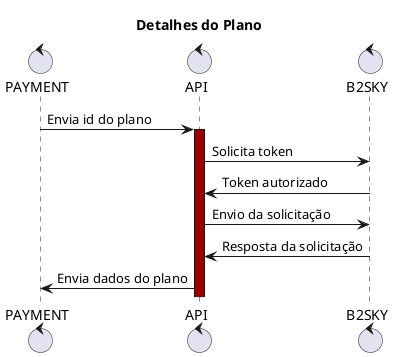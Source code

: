 @startuml detalhe_do_plano
title "Detalhes do Plano"

control PAYMENT
control API
control B2SKY

PAYMENT -> API : Envia id do plano
activate API #900
API -> B2SKY : Solicita token
B2SKY -> API: Token autorizado
API -> B2SKY: Envio da solicitação
B2SKY -> API: Resposta da solicitação
API -> PAYMENT: Envia dados do plano
@enduml
